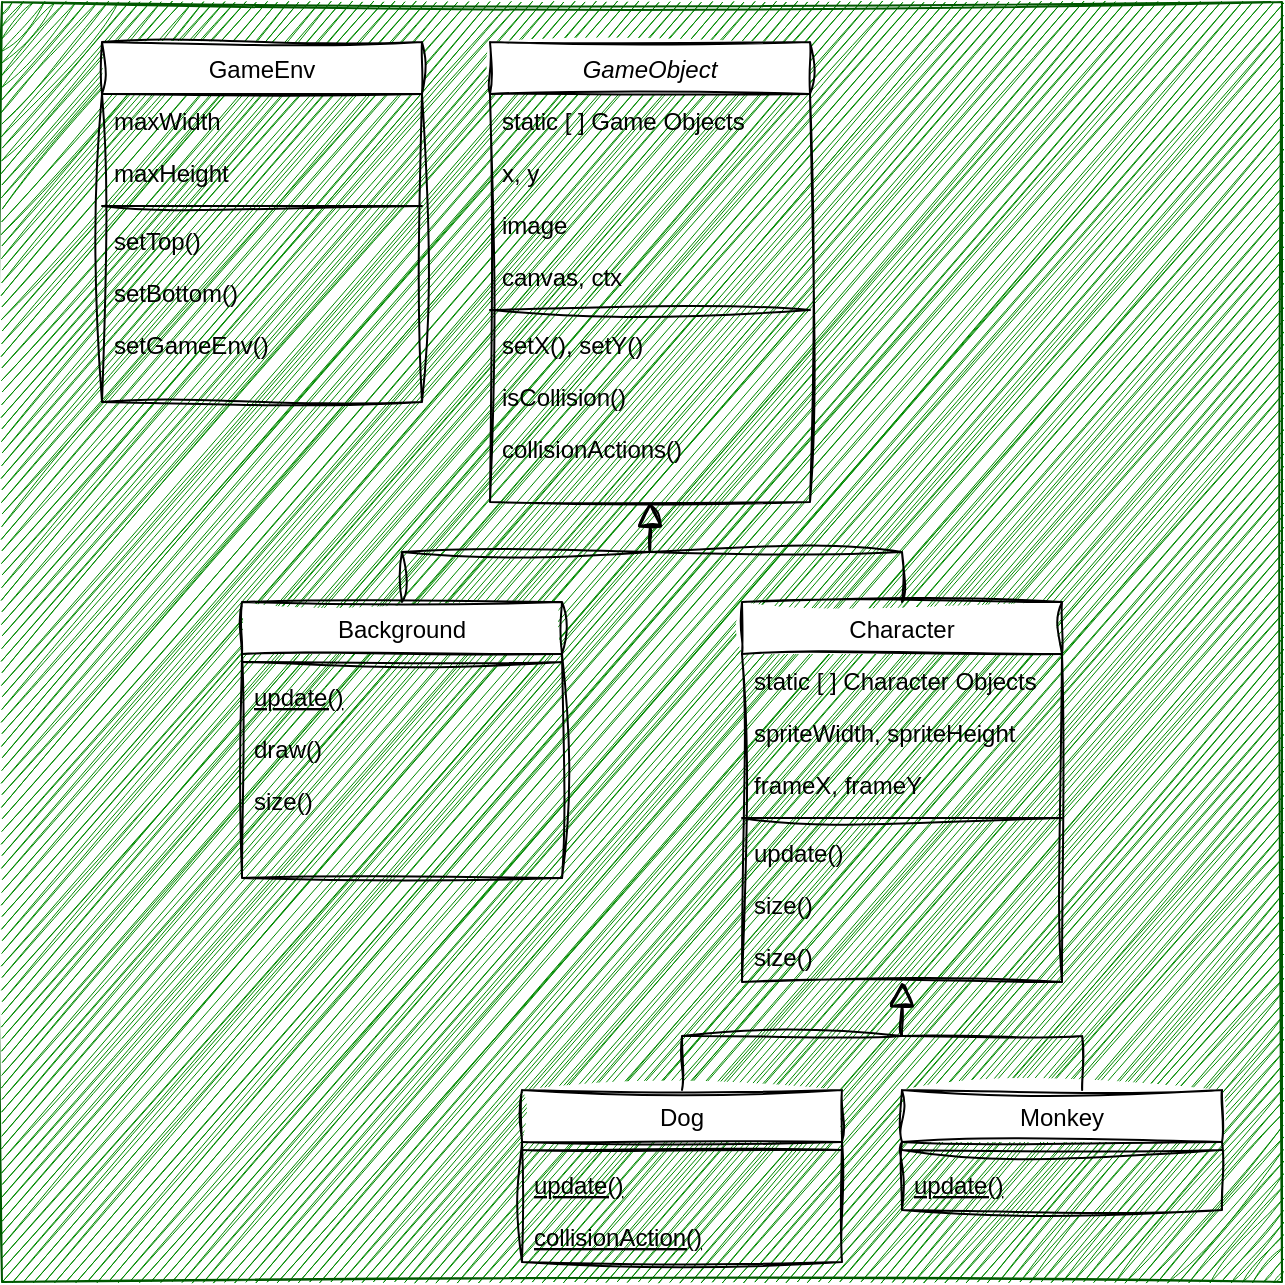 <mxfile>
    <diagram id="C5RBs43oDa-KdzZeNtuy" name="Page-1">
        <mxGraphModel dx="684" dy="682" grid="1" gridSize="10" guides="1" tooltips="1" connect="1" arrows="1" fold="1" page="1" pageScale="1" pageWidth="827" pageHeight="1169" math="0" shadow="0">
            <root>
                <mxCell id="WIyWlLk6GJQsqaUBKTNV-0"/>
                <mxCell id="WIyWlLk6GJQsqaUBKTNV-1" parent="WIyWlLk6GJQsqaUBKTNV-0"/>
                <mxCell id="24" value="" style="whiteSpace=wrap;html=1;aspect=fixed;rounded=0;fillColor=#008a00;strokeColor=#005700;fontColor=#ffffff;sketch=1;curveFitting=1;jiggle=2;" parent="WIyWlLk6GJQsqaUBKTNV-1" vertex="1">
                    <mxGeometry x="100" y="30" width="640" height="640" as="geometry"/>
                </mxCell>
                <mxCell id="zkfFHV4jXpPFQw0GAbJ--0" value="GameObject" style="swimlane;fontStyle=2;align=center;verticalAlign=top;childLayout=stackLayout;horizontal=1;startSize=26;horizontalStack=0;resizeParent=1;resizeLast=0;collapsible=1;marginBottom=0;rounded=0;shadow=0;strokeWidth=1;sketch=1;curveFitting=1;jiggle=2;" parent="WIyWlLk6GJQsqaUBKTNV-1" vertex="1">
                    <mxGeometry x="344" y="50" width="160" height="230" as="geometry">
                        <mxRectangle x="230" y="140" width="160" height="26" as="alternateBounds"/>
                    </mxGeometry>
                </mxCell>
                <mxCell id="zkfFHV4jXpPFQw0GAbJ--1" value="static [ ] Game Objects" style="text;align=left;verticalAlign=top;spacingLeft=4;spacingRight=4;overflow=hidden;rotatable=0;points=[[0,0.5],[1,0.5]];portConstraint=eastwest;sketch=1;curveFitting=1;jiggle=2;rounded=0;" parent="zkfFHV4jXpPFQw0GAbJ--0" vertex="1">
                    <mxGeometry y="26" width="160" height="26" as="geometry"/>
                </mxCell>
                <mxCell id="43" value="x, y" style="text;align=left;verticalAlign=top;spacingLeft=4;spacingRight=4;overflow=hidden;rotatable=0;points=[[0,0.5],[1,0.5]];portConstraint=eastwest;sketch=1;curveFitting=1;jiggle=2;rounded=0;" vertex="1" parent="zkfFHV4jXpPFQw0GAbJ--0">
                    <mxGeometry y="52" width="160" height="26" as="geometry"/>
                </mxCell>
                <mxCell id="zkfFHV4jXpPFQw0GAbJ--3" value="image" style="text;align=left;verticalAlign=top;spacingLeft=4;spacingRight=4;overflow=hidden;rotatable=0;points=[[0,0.5],[1,0.5]];portConstraint=eastwest;rounded=0;shadow=0;html=0;sketch=1;curveFitting=1;jiggle=2;" parent="zkfFHV4jXpPFQw0GAbJ--0" vertex="1">
                    <mxGeometry y="78" width="160" height="26" as="geometry"/>
                </mxCell>
                <mxCell id="7" value="canvas, ctx" style="text;align=left;verticalAlign=top;spacingLeft=4;spacingRight=4;overflow=hidden;rotatable=0;points=[[0,0.5],[1,0.5]];portConstraint=eastwest;rounded=0;shadow=0;html=0;sketch=1;curveFitting=1;jiggle=2;" parent="zkfFHV4jXpPFQw0GAbJ--0" vertex="1">
                    <mxGeometry y="104" width="160" height="26" as="geometry"/>
                </mxCell>
                <mxCell id="zkfFHV4jXpPFQw0GAbJ--4" value="" style="line;html=1;strokeWidth=1;align=left;verticalAlign=middle;spacingTop=-1;spacingLeft=3;spacingRight=3;rotatable=0;labelPosition=right;points=[];portConstraint=eastwest;sketch=1;curveFitting=1;jiggle=2;rounded=0;" parent="zkfFHV4jXpPFQw0GAbJ--0" vertex="1">
                    <mxGeometry y="130" width="160" height="8" as="geometry"/>
                </mxCell>
                <mxCell id="zkfFHV4jXpPFQw0GAbJ--5" value="setX(), setY()&#10;" style="text;align=left;verticalAlign=top;spacingLeft=4;spacingRight=4;overflow=hidden;rotatable=0;points=[[0,0.5],[1,0.5]];portConstraint=eastwest;sketch=1;curveFitting=1;jiggle=2;rounded=0;" parent="zkfFHV4jXpPFQw0GAbJ--0" vertex="1">
                    <mxGeometry y="138" width="160" height="26" as="geometry"/>
                </mxCell>
                <mxCell id="6" value="isCollision()" style="text;align=left;verticalAlign=top;spacingLeft=4;spacingRight=4;overflow=hidden;rotatable=0;points=[[0,0.5],[1,0.5]];portConstraint=eastwest;sketch=1;curveFitting=1;jiggle=2;rounded=0;" parent="zkfFHV4jXpPFQw0GAbJ--0" vertex="1">
                    <mxGeometry y="164" width="160" height="26" as="geometry"/>
                </mxCell>
                <mxCell id="11" value="collisionActions()" style="text;align=left;verticalAlign=top;spacingLeft=4;spacingRight=4;overflow=hidden;rotatable=0;points=[[0,0.5],[1,0.5]];portConstraint=eastwest;sketch=1;curveFitting=1;jiggle=2;rounded=0;" parent="zkfFHV4jXpPFQw0GAbJ--0" vertex="1">
                    <mxGeometry y="190" width="160" height="26" as="geometry"/>
                </mxCell>
                <mxCell id="zkfFHV4jXpPFQw0GAbJ--6" value="Background" style="swimlane;fontStyle=0;align=center;verticalAlign=top;childLayout=stackLayout;horizontal=1;startSize=26;horizontalStack=0;resizeParent=1;resizeLast=0;collapsible=1;marginBottom=0;rounded=0;shadow=0;strokeWidth=1;sketch=1;curveFitting=1;jiggle=2;" parent="WIyWlLk6GJQsqaUBKTNV-1" vertex="1">
                    <mxGeometry x="220" y="330" width="160" height="138" as="geometry">
                        <mxRectangle x="130" y="380" width="160" height="26" as="alternateBounds"/>
                    </mxGeometry>
                </mxCell>
                <mxCell id="zkfFHV4jXpPFQw0GAbJ--9" value="" style="line;html=1;strokeWidth=1;align=left;verticalAlign=middle;spacingTop=-1;spacingLeft=3;spacingRight=3;rotatable=0;labelPosition=right;points=[];portConstraint=eastwest;sketch=1;curveFitting=1;jiggle=2;rounded=0;" parent="zkfFHV4jXpPFQw0GAbJ--6" vertex="1">
                    <mxGeometry y="26" width="160" height="8" as="geometry"/>
                </mxCell>
                <mxCell id="zkfFHV4jXpPFQw0GAbJ--10" value="update()" style="text;align=left;verticalAlign=top;spacingLeft=4;spacingRight=4;overflow=hidden;rotatable=0;points=[[0,0.5],[1,0.5]];portConstraint=eastwest;fontStyle=4;sketch=1;curveFitting=1;jiggle=2;rounded=0;" parent="zkfFHV4jXpPFQw0GAbJ--6" vertex="1">
                    <mxGeometry y="34" width="160" height="26" as="geometry"/>
                </mxCell>
                <mxCell id="zkfFHV4jXpPFQw0GAbJ--11" value="draw()" style="text;align=left;verticalAlign=top;spacingLeft=4;spacingRight=4;overflow=hidden;rotatable=0;points=[[0,0.5],[1,0.5]];portConstraint=eastwest;sketch=1;curveFitting=1;jiggle=2;rounded=0;" parent="zkfFHV4jXpPFQw0GAbJ--6" vertex="1">
                    <mxGeometry y="60" width="160" height="26" as="geometry"/>
                </mxCell>
                <mxCell id="45" value="size()" style="text;align=left;verticalAlign=top;spacingLeft=4;spacingRight=4;overflow=hidden;rotatable=0;points=[[0,0.5],[1,0.5]];portConstraint=eastwest;sketch=1;curveFitting=1;jiggle=2;rounded=0;" vertex="1" parent="zkfFHV4jXpPFQw0GAbJ--6">
                    <mxGeometry y="86" width="160" height="26" as="geometry"/>
                </mxCell>
                <mxCell id="zkfFHV4jXpPFQw0GAbJ--12" value="" style="endArrow=block;endSize=10;endFill=0;shadow=0;strokeWidth=1;rounded=0;edgeStyle=elbowEdgeStyle;elbow=vertical;sketch=1;curveFitting=1;jiggle=2;" parent="WIyWlLk6GJQsqaUBKTNV-1" source="zkfFHV4jXpPFQw0GAbJ--6" target="zkfFHV4jXpPFQw0GAbJ--0" edge="1">
                    <mxGeometry width="160" relative="1" as="geometry">
                        <mxPoint x="290" y="203" as="sourcePoint"/>
                        <mxPoint x="290" y="203" as="targetPoint"/>
                    </mxGeometry>
                </mxCell>
                <mxCell id="zkfFHV4jXpPFQw0GAbJ--13" value="Character" style="swimlane;fontStyle=0;align=center;verticalAlign=top;childLayout=stackLayout;horizontal=1;startSize=26;horizontalStack=0;resizeParent=1;resizeLast=0;collapsible=1;marginBottom=0;rounded=0;shadow=0;strokeWidth=1;sketch=1;curveFitting=1;jiggle=2;" parent="WIyWlLk6GJQsqaUBKTNV-1" vertex="1">
                    <mxGeometry x="470" y="330" width="160" height="190" as="geometry">
                        <mxRectangle x="340" y="380" width="170" height="26" as="alternateBounds"/>
                    </mxGeometry>
                </mxCell>
                <mxCell id="zkfFHV4jXpPFQw0GAbJ--14" value="static [ ] Character Objects" style="text;align=left;verticalAlign=top;spacingLeft=4;spacingRight=4;overflow=hidden;rotatable=0;points=[[0,0.5],[1,0.5]];portConstraint=eastwest;sketch=1;curveFitting=1;jiggle=2;rounded=0;" parent="zkfFHV4jXpPFQw0GAbJ--13" vertex="1">
                    <mxGeometry y="26" width="160" height="26" as="geometry"/>
                </mxCell>
                <mxCell id="3" value="spriteWidth, spriteHeight" style="text;align=left;verticalAlign=top;spacingLeft=4;spacingRight=4;overflow=hidden;rotatable=0;points=[[0,0.5],[1,0.5]];portConstraint=eastwest;sketch=1;curveFitting=1;jiggle=2;rounded=0;" parent="zkfFHV4jXpPFQw0GAbJ--13" vertex="1">
                    <mxGeometry y="52" width="160" height="26" as="geometry"/>
                </mxCell>
                <mxCell id="9" value="frameX, frameY" style="text;align=left;verticalAlign=top;spacingLeft=4;spacingRight=4;overflow=hidden;rotatable=0;points=[[0,0.5],[1,0.5]];portConstraint=eastwest;sketch=1;curveFitting=1;jiggle=2;rounded=0;" parent="zkfFHV4jXpPFQw0GAbJ--13" vertex="1">
                    <mxGeometry y="78" width="160" height="26" as="geometry"/>
                </mxCell>
                <mxCell id="zkfFHV4jXpPFQw0GAbJ--15" value="" style="line;html=1;strokeWidth=1;align=left;verticalAlign=middle;spacingTop=-1;spacingLeft=3;spacingRight=3;rotatable=0;labelPosition=right;points=[];portConstraint=eastwest;sketch=1;curveFitting=1;jiggle=2;rounded=0;" parent="zkfFHV4jXpPFQw0GAbJ--13" vertex="1">
                    <mxGeometry y="104" width="160" height="8" as="geometry"/>
                </mxCell>
                <mxCell id="2" value="update()" style="text;align=left;verticalAlign=top;spacingLeft=4;spacingRight=4;overflow=hidden;rotatable=0;points=[[0,0.5],[1,0.5]];portConstraint=eastwest;sketch=1;curveFitting=1;jiggle=2;rounded=0;" parent="zkfFHV4jXpPFQw0GAbJ--13" vertex="1">
                    <mxGeometry y="112" width="160" height="26" as="geometry"/>
                </mxCell>
                <mxCell id="40" value="size()" style="text;align=left;verticalAlign=top;spacingLeft=4;spacingRight=4;overflow=hidden;rotatable=0;points=[[0,0.5],[1,0.5]];portConstraint=eastwest;sketch=1;curveFitting=1;jiggle=2;rounded=0;" parent="zkfFHV4jXpPFQw0GAbJ--13" vertex="1">
                    <mxGeometry y="138" width="160" height="26" as="geometry"/>
                </mxCell>
                <mxCell id="46" value="size()" style="text;align=left;verticalAlign=top;spacingLeft=4;spacingRight=4;overflow=hidden;rotatable=0;points=[[0,0.5],[1,0.5]];portConstraint=eastwest;sketch=1;curveFitting=1;jiggle=2;rounded=0;" vertex="1" parent="zkfFHV4jXpPFQw0GAbJ--13">
                    <mxGeometry y="164" width="160" height="26" as="geometry"/>
                </mxCell>
                <mxCell id="zkfFHV4jXpPFQw0GAbJ--16" value="" style="endArrow=block;endSize=10;endFill=0;shadow=0;strokeWidth=1;rounded=0;edgeStyle=elbowEdgeStyle;elbow=vertical;sketch=1;curveFitting=1;jiggle=2;" parent="WIyWlLk6GJQsqaUBKTNV-1" source="zkfFHV4jXpPFQw0GAbJ--13" target="zkfFHV4jXpPFQw0GAbJ--0" edge="1">
                    <mxGeometry width="160" relative="1" as="geometry">
                        <mxPoint x="300" y="373" as="sourcePoint"/>
                        <mxPoint x="400" y="271" as="targetPoint"/>
                    </mxGeometry>
                </mxCell>
                <mxCell id="17" value="GameEnv" style="swimlane;fontStyle=0;align=center;verticalAlign=top;childLayout=stackLayout;horizontal=1;startSize=26;horizontalStack=0;resizeParent=1;resizeLast=0;collapsible=1;marginBottom=0;rounded=0;shadow=0;strokeWidth=1;sketch=1;curveFitting=1;jiggle=2;" parent="WIyWlLk6GJQsqaUBKTNV-1" vertex="1">
                    <mxGeometry x="150" y="50" width="160" height="180" as="geometry">
                        <mxRectangle x="340" y="380" width="170" height="26" as="alternateBounds"/>
                    </mxGeometry>
                </mxCell>
                <mxCell id="18" value="maxWidth" style="text;align=left;verticalAlign=top;spacingLeft=4;spacingRight=4;overflow=hidden;rotatable=0;points=[[0,0.5],[1,0.5]];portConstraint=eastwest;sketch=1;curveFitting=1;jiggle=2;rounded=0;" parent="17" vertex="1">
                    <mxGeometry y="26" width="160" height="26" as="geometry"/>
                </mxCell>
                <mxCell id="19" value="maxHeight" style="text;align=left;verticalAlign=top;spacingLeft=4;spacingRight=4;overflow=hidden;rotatable=0;points=[[0,0.5],[1,0.5]];portConstraint=eastwest;sketch=1;curveFitting=1;jiggle=2;rounded=0;" parent="17" vertex="1">
                    <mxGeometry y="52" width="160" height="26" as="geometry"/>
                </mxCell>
                <mxCell id="22" value="" style="line;html=1;strokeWidth=1;align=left;verticalAlign=middle;spacingTop=-1;spacingLeft=3;spacingRight=3;rotatable=0;labelPosition=right;points=[];portConstraint=eastwest;sketch=1;curveFitting=1;jiggle=2;rounded=0;" parent="17" vertex="1">
                    <mxGeometry y="78" width="160" height="8" as="geometry"/>
                </mxCell>
                <mxCell id="23" value="setTop()" style="text;align=left;verticalAlign=top;spacingLeft=4;spacingRight=4;overflow=hidden;rotatable=0;points=[[0,0.5],[1,0.5]];portConstraint=eastwest;sketch=1;curveFitting=1;jiggle=2;rounded=0;" parent="17" vertex="1">
                    <mxGeometry y="86" width="160" height="26" as="geometry"/>
                </mxCell>
                <mxCell id="41" value="setBottom()" style="text;align=left;verticalAlign=top;spacingLeft=4;spacingRight=4;overflow=hidden;rotatable=0;points=[[0,0.5],[1,0.5]];portConstraint=eastwest;sketch=1;curveFitting=1;jiggle=2;rounded=0;" vertex="1" parent="17">
                    <mxGeometry y="112" width="160" height="26" as="geometry"/>
                </mxCell>
                <mxCell id="42" value="setGameEnv()" style="text;align=left;verticalAlign=top;spacingLeft=4;spacingRight=4;overflow=hidden;rotatable=0;points=[[0,0.5],[1,0.5]];portConstraint=eastwest;sketch=1;curveFitting=1;jiggle=2;rounded=0;" vertex="1" parent="17">
                    <mxGeometry y="138" width="160" height="26" as="geometry"/>
                </mxCell>
                <mxCell id="25" value="Dog" style="swimlane;fontStyle=0;align=center;verticalAlign=top;childLayout=stackLayout;horizontal=1;startSize=26;horizontalStack=0;resizeParent=1;resizeLast=0;collapsible=1;marginBottom=0;rounded=0;shadow=0;strokeWidth=1;sketch=1;curveFitting=1;jiggle=2;" parent="WIyWlLk6GJQsqaUBKTNV-1" vertex="1">
                    <mxGeometry x="360" y="574" width="160" height="86" as="geometry">
                        <mxRectangle x="130" y="380" width="160" height="26" as="alternateBounds"/>
                    </mxGeometry>
                </mxCell>
                <mxCell id="26" value="" style="line;html=1;strokeWidth=1;align=left;verticalAlign=middle;spacingTop=-1;spacingLeft=3;spacingRight=3;rotatable=0;labelPosition=right;points=[];portConstraint=eastwest;sketch=1;curveFitting=1;jiggle=2;rounded=0;" parent="25" vertex="1">
                    <mxGeometry y="26" width="160" height="8" as="geometry"/>
                </mxCell>
                <mxCell id="27" value="update()" style="text;align=left;verticalAlign=top;spacingLeft=4;spacingRight=4;overflow=hidden;rotatable=0;points=[[0,0.5],[1,0.5]];portConstraint=eastwest;fontStyle=4;sketch=1;curveFitting=1;jiggle=2;rounded=0;" parent="25" vertex="1">
                    <mxGeometry y="34" width="160" height="26" as="geometry"/>
                </mxCell>
                <mxCell id="47" value="collisionAction()" style="text;align=left;verticalAlign=top;spacingLeft=4;spacingRight=4;overflow=hidden;rotatable=0;points=[[0,0.5],[1,0.5]];portConstraint=eastwest;fontStyle=4;sketch=1;curveFitting=1;jiggle=2;rounded=0;" vertex="1" parent="25">
                    <mxGeometry y="60" width="160" height="26" as="geometry"/>
                </mxCell>
                <mxCell id="30" value="Monkey" style="swimlane;fontStyle=0;align=center;verticalAlign=top;childLayout=stackLayout;horizontal=1;startSize=26;horizontalStack=0;resizeParent=1;resizeLast=0;collapsible=1;marginBottom=0;rounded=0;shadow=0;strokeWidth=1;sketch=1;curveFitting=1;jiggle=2;" parent="WIyWlLk6GJQsqaUBKTNV-1" vertex="1">
                    <mxGeometry x="550" y="574" width="160" height="60" as="geometry">
                        <mxRectangle x="130" y="380" width="160" height="26" as="alternateBounds"/>
                    </mxGeometry>
                </mxCell>
                <mxCell id="31" value="" style="line;html=1;strokeWidth=1;align=left;verticalAlign=middle;spacingTop=-1;spacingLeft=3;spacingRight=3;rotatable=0;labelPosition=right;points=[];portConstraint=eastwest;sketch=1;curveFitting=1;jiggle=2;rounded=0;" parent="30" vertex="1">
                    <mxGeometry y="26" width="160" height="8" as="geometry"/>
                </mxCell>
                <mxCell id="32" value="update()" style="text;align=left;verticalAlign=top;spacingLeft=4;spacingRight=4;overflow=hidden;rotatable=0;points=[[0,0.5],[1,0.5]];portConstraint=eastwest;fontStyle=4;sketch=1;curveFitting=1;jiggle=2;rounded=0;" parent="30" vertex="1">
                    <mxGeometry y="34" width="160" height="26" as="geometry"/>
                </mxCell>
                <mxCell id="38" value="" style="endArrow=block;endSize=10;endFill=0;shadow=0;strokeWidth=1;rounded=0;edgeStyle=elbowEdgeStyle;elbow=vertical;sketch=1;curveFitting=1;jiggle=2;exitX=0.5;exitY=0;exitDx=0;exitDy=0;" parent="WIyWlLk6GJQsqaUBKTNV-1" edge="1" source="25">
                    <mxGeometry width="160" relative="1" as="geometry">
                        <mxPoint x="415" y="568" as="sourcePoint"/>
                        <mxPoint x="550" y="520" as="targetPoint"/>
                    </mxGeometry>
                </mxCell>
                <mxCell id="39" value="" style="endArrow=block;endSize=10;endFill=0;shadow=0;strokeWidth=1;rounded=0;edgeStyle=elbowEdgeStyle;elbow=vertical;sketch=1;curveFitting=1;jiggle=2;exitX=0.563;exitY=0;exitDx=0;exitDy=0;exitPerimeter=0;" parent="WIyWlLk6GJQsqaUBKTNV-1" edge="1" source="30">
                    <mxGeometry width="160" relative="1" as="geometry">
                        <mxPoint x="645" y="568" as="sourcePoint"/>
                        <mxPoint x="550" y="520" as="targetPoint"/>
                    </mxGeometry>
                </mxCell>
            </root>
        </mxGraphModel>
    </diagram>
</mxfile>